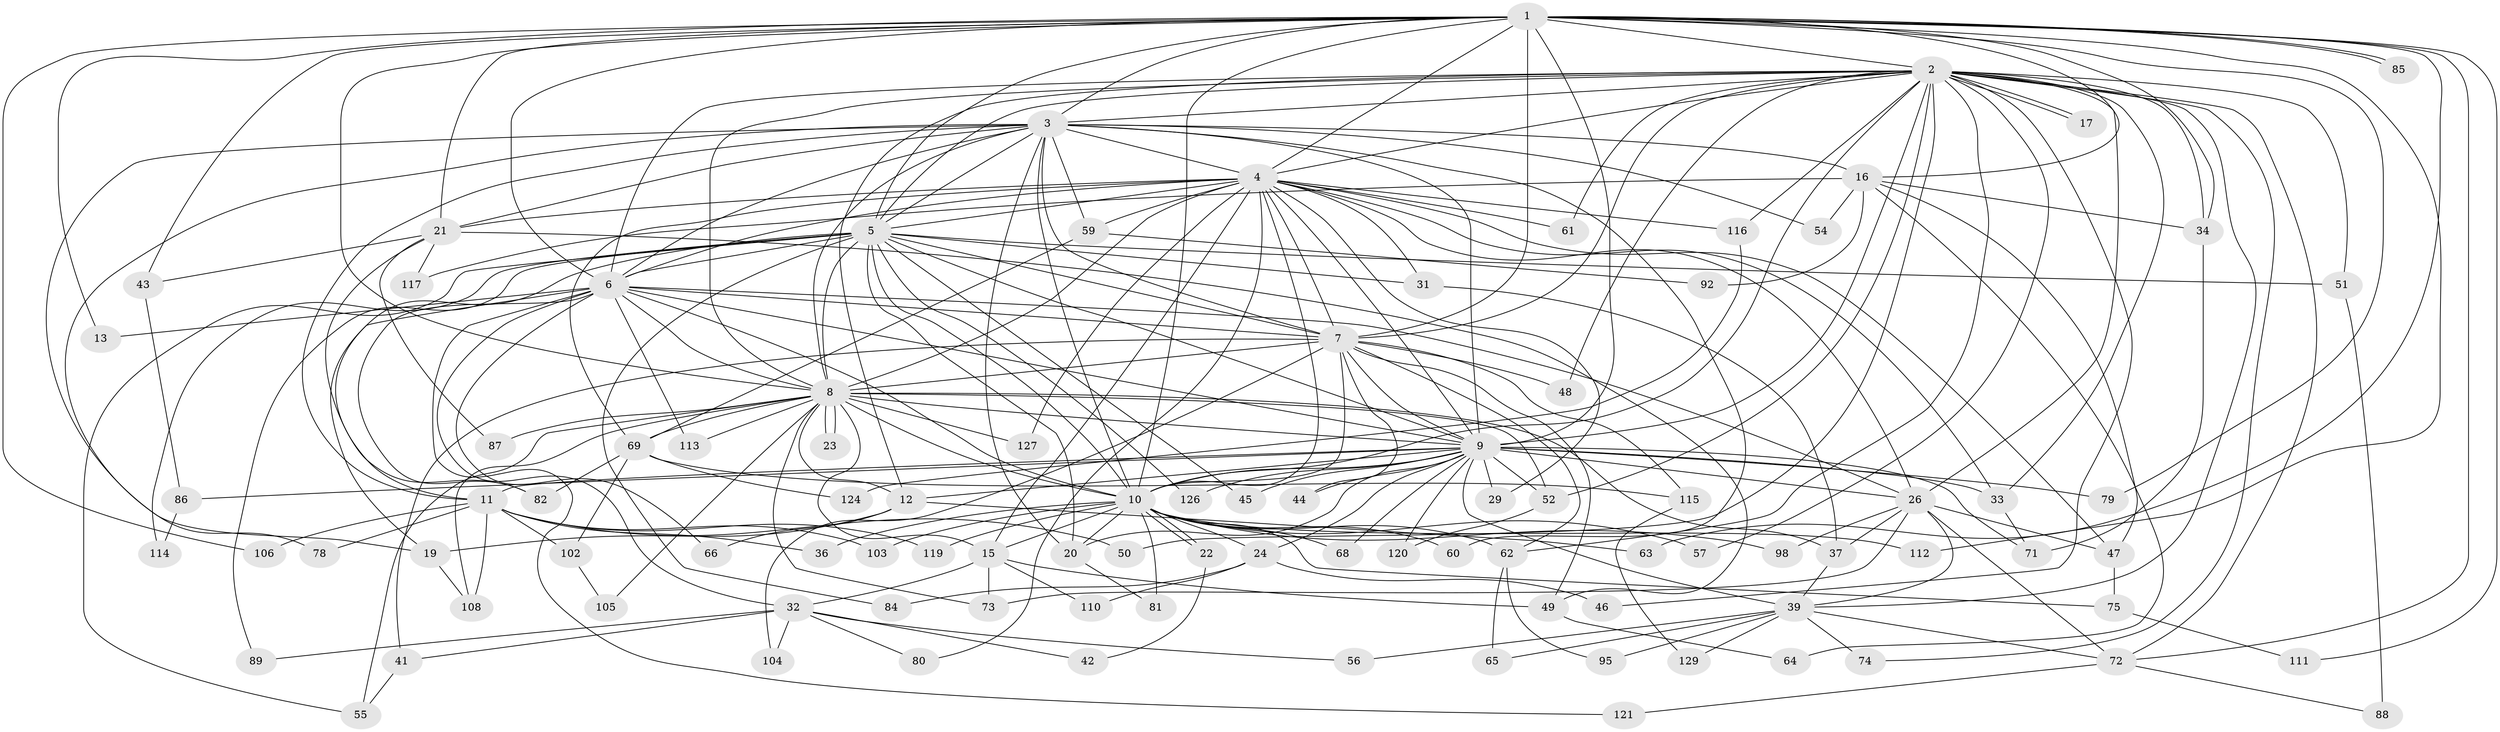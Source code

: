 // Generated by graph-tools (version 1.1) at 2025/51/02/27/25 19:51:48]
// undirected, 97 vertices, 245 edges
graph export_dot {
graph [start="1"]
  node [color=gray90,style=filled];
  1 [super="+100"];
  2 [super="+30"];
  3 [super="+53"];
  4 [super="+18"];
  5 [super="+90"];
  6 [super="+130"];
  7 [super="+99"];
  8 [super="+109"];
  9 [super="+14"];
  10 [super="+58"];
  11 [super="+35"];
  12 [super="+107"];
  13;
  15 [super="+28"];
  16 [super="+40"];
  17;
  19 [super="+77"];
  20 [super="+25"];
  21 [super="+38"];
  22;
  23;
  24;
  26 [super="+27"];
  29;
  31;
  32 [super="+76"];
  33 [super="+118"];
  34;
  36;
  37 [super="+101"];
  39 [super="+70"];
  41;
  42;
  43;
  44 [super="+125"];
  45;
  46;
  47 [super="+97"];
  48;
  49 [super="+128"];
  50;
  51;
  52 [super="+67"];
  54;
  55;
  56;
  57;
  59;
  60;
  61;
  62 [super="+91"];
  63;
  64;
  65;
  66;
  68;
  69 [super="+83"];
  71 [super="+122"];
  72 [super="+93"];
  73 [super="+96"];
  74;
  75;
  78;
  79;
  80;
  81;
  82 [super="+94"];
  84;
  85;
  86;
  87;
  88;
  89;
  92;
  95;
  98;
  102;
  103;
  104;
  105;
  106;
  108 [super="+123"];
  110;
  111;
  112;
  113;
  114;
  115;
  116;
  117;
  119;
  120;
  121;
  124;
  126;
  127;
  129;
  1 -- 2;
  1 -- 3 [weight=2];
  1 -- 4;
  1 -- 5;
  1 -- 6;
  1 -- 7;
  1 -- 8;
  1 -- 9;
  1 -- 10;
  1 -- 13;
  1 -- 16;
  1 -- 34;
  1 -- 43;
  1 -- 63;
  1 -- 79;
  1 -- 85;
  1 -- 85;
  1 -- 106;
  1 -- 111;
  1 -- 112;
  1 -- 72;
  1 -- 21;
  2 -- 3;
  2 -- 4;
  2 -- 5;
  2 -- 6;
  2 -- 7;
  2 -- 8;
  2 -- 9;
  2 -- 10;
  2 -- 12;
  2 -- 17;
  2 -- 17;
  2 -- 33;
  2 -- 34;
  2 -- 39;
  2 -- 46;
  2 -- 48;
  2 -- 50;
  2 -- 51;
  2 -- 52;
  2 -- 57;
  2 -- 61;
  2 -- 74;
  2 -- 116;
  2 -- 26;
  2 -- 72;
  2 -- 62;
  3 -- 4;
  3 -- 5;
  3 -- 6;
  3 -- 7;
  3 -- 8;
  3 -- 9;
  3 -- 10;
  3 -- 16;
  3 -- 19;
  3 -- 20;
  3 -- 21;
  3 -- 54;
  3 -- 59;
  3 -- 60;
  3 -- 78;
  3 -- 11;
  4 -- 5;
  4 -- 6 [weight=2];
  4 -- 7;
  4 -- 8 [weight=2];
  4 -- 9;
  4 -- 10;
  4 -- 21;
  4 -- 26;
  4 -- 29;
  4 -- 31;
  4 -- 33;
  4 -- 47;
  4 -- 59;
  4 -- 61;
  4 -- 80;
  4 -- 116;
  4 -- 127;
  4 -- 15;
  4 -- 69;
  5 -- 6;
  5 -- 7;
  5 -- 8;
  5 -- 9;
  5 -- 10;
  5 -- 11;
  5 -- 31;
  5 -- 45;
  5 -- 51;
  5 -- 84;
  5 -- 89;
  5 -- 114;
  5 -- 126;
  5 -- 55;
  5 -- 20;
  6 -- 7;
  6 -- 8;
  6 -- 9;
  6 -- 10;
  6 -- 13;
  6 -- 19;
  6 -- 26;
  6 -- 32 [weight=2];
  6 -- 66;
  6 -- 113;
  6 -- 121;
  6 -- 82;
  7 -- 8 [weight=2];
  7 -- 9;
  7 -- 10;
  7 -- 41;
  7 -- 44;
  7 -- 48;
  7 -- 62;
  7 -- 104;
  7 -- 115;
  7 -- 49;
  8 -- 9 [weight=2];
  8 -- 10;
  8 -- 12;
  8 -- 15;
  8 -- 23;
  8 -- 23;
  8 -- 55;
  8 -- 69;
  8 -- 73;
  8 -- 87;
  8 -- 105;
  8 -- 113;
  8 -- 127;
  8 -- 108;
  8 -- 52;
  8 -- 37;
  9 -- 10;
  9 -- 11;
  9 -- 20;
  9 -- 24;
  9 -- 29;
  9 -- 44 [weight=2];
  9 -- 45;
  9 -- 52;
  9 -- 68;
  9 -- 71;
  9 -- 79;
  9 -- 126;
  9 -- 120;
  9 -- 86;
  9 -- 26;
  9 -- 12;
  9 -- 39;
  9 -- 33;
  10 -- 15;
  10 -- 22;
  10 -- 22;
  10 -- 24;
  10 -- 36;
  10 -- 57;
  10 -- 60;
  10 -- 62;
  10 -- 68;
  10 -- 75;
  10 -- 81;
  10 -- 98;
  10 -- 103;
  10 -- 112;
  10 -- 119;
  10 -- 20;
  11 -- 36;
  11 -- 50;
  11 -- 78;
  11 -- 102;
  11 -- 106;
  11 -- 108;
  11 -- 119;
  11 -- 103;
  12 -- 63;
  12 -- 66;
  12 -- 19;
  15 -- 32;
  15 -- 49;
  15 -- 110;
  15 -- 73;
  16 -- 64;
  16 -- 34;
  16 -- 117;
  16 -- 54;
  16 -- 92;
  16 -- 47;
  19 -- 108;
  20 -- 81;
  21 -- 82;
  21 -- 117;
  21 -- 49;
  21 -- 87;
  21 -- 43;
  22 -- 42;
  24 -- 46;
  24 -- 84;
  24 -- 110;
  26 -- 37;
  26 -- 39;
  26 -- 73;
  26 -- 98;
  26 -- 72;
  26 -- 47;
  31 -- 37;
  32 -- 41;
  32 -- 42;
  32 -- 56;
  32 -- 80;
  32 -- 89;
  32 -- 104;
  33 -- 71;
  34 -- 71;
  37 -- 39;
  39 -- 56;
  39 -- 65;
  39 -- 72;
  39 -- 74;
  39 -- 95;
  39 -- 129;
  41 -- 55;
  43 -- 86;
  47 -- 75;
  49 -- 64;
  51 -- 88;
  52 -- 120;
  59 -- 69;
  59 -- 92;
  62 -- 65;
  62 -- 95;
  69 -- 82;
  69 -- 124;
  69 -- 115;
  69 -- 102;
  72 -- 88;
  72 -- 121;
  75 -- 111;
  86 -- 114;
  102 -- 105;
  115 -- 129;
  116 -- 124;
}
